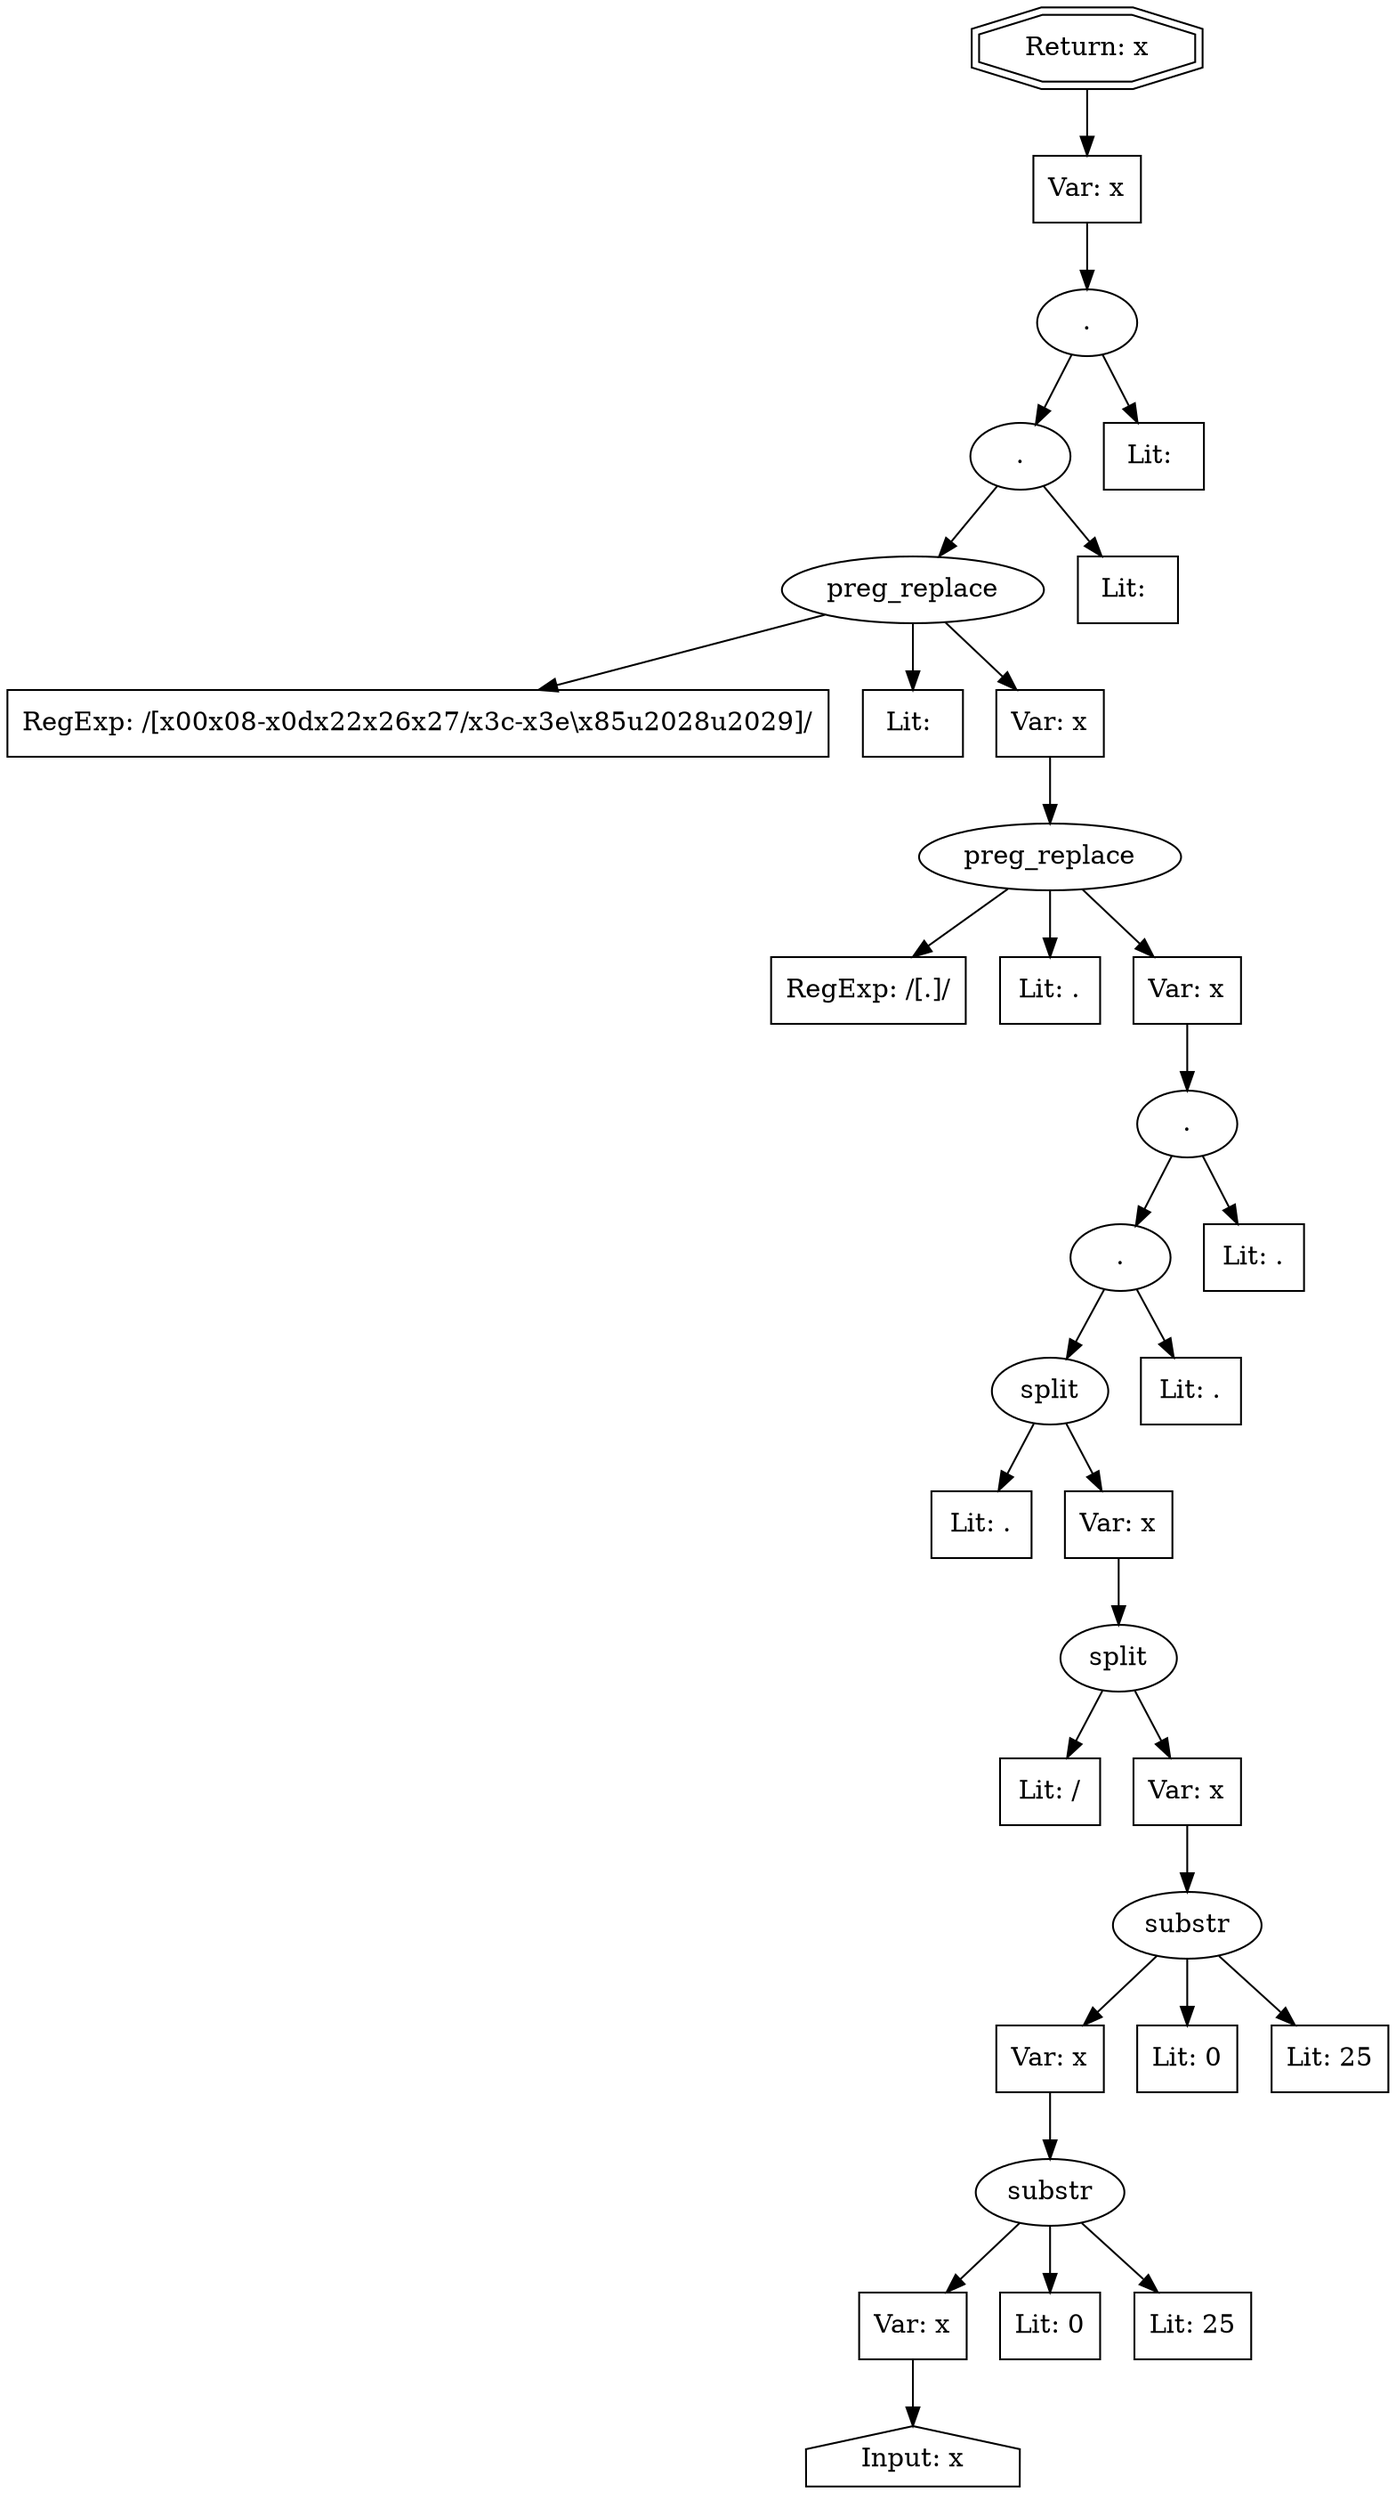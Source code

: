// Finding: 14c2f5ac-6321-4a57-b8fb-83afe8c28dcb
// Finding.url: https://example21.com/research/#";};});taintfoxLog('a0e613fccfa146fb97369bb159b52304')//
// Finding.parentloc: https://example21.com/research/#";};});taintfoxLog('a0e613fccfa146fb97369bb159b52304')//
// Finding.domain: example21.com
// Finding.base_domain: example21.com
// Finding.source: location.href
// Finding.sink: eval
// Sanitizer.score: 32
// Sanitizer.name: Td
// Sanitizer.location: https://www.example22.com/gtm.js?id=GTM-W5SR4XD - Td:2534:58
// Finding.begin: 118
// Finding.end: 121
// Finding.original_uuid: 1cab9b0e-925c-4565-89e7-ab03f352e5a5
// Finding.TwentyFiveMillionFlowsId: 1588107044
// Finding.script: https://www.example22.com/gtm.js?id=GTM-W5SR4XD
// Finding.line: 3
// Exploit.uuid: a0e613fc-cfa1-46fb-9736-9bb159b52304
// Exploit.success: false
// Exploit.status: validated
// Exploit.method: C
// Exploit.type: js
// Exploit.token: Literal
// Exploit.content: =; Path=/; Expires=Thu, 01 Jan 1970 00:00:01 GMT;Domain=example21.com
// Exploit.quote_type: None
// Exploit.tag: None
// Exploit.break_out: ";};});
// Exploit.break_in: //
// Exploit.payload: ";};});taintfoxLog(1)//
// Exploit.begin_taint_url: 8
// Exploit.end_taint_url: 11
// Exploit.replace_begin_url: 25
// Exploit.replace_end_url: 25
// Exploit.replace_begin_param: 121
// Exploit.replace_end_param: 121
// Issues.LargestEncodeAttrStringChain: 0
// Issues.LargestTextFragmentEncodeChainLength: 0
// Issues.HasApproximation: true
// Issues.HasMissingImplementation: false
// Issues.HasInfiniteRegexWithFunctionReplacer: false
// Issues.MergedSplitAndJoins: true
// Issues.HasUrlInRhsOfReplace: false
// Issues.HasUrlInLhsOfReplace: false
// Issues.HasCookieValueInLhsOfreplace: false
// Issues.HasCookieValueInRhsOfreplace: false
// Issues.HasCookieValueInMatchPattern: false
// Issues.HasCookieValueInExecPattern: false
// Issues.RemovedLRConcats: false
// Issues.RemovedReplaceArtifacts: false
// Issues.HasUrlInMatchPattern: false
// Issues.HasUrlInExecPattern: false
// Issues.RemovedNOPreplaces: false
// Issues.Known_sanitizer: false
// DepGraph.hash: 1369608548
// DepGraph.sanitizer_hash: -1299001082
// Merged split and join statements 
// Approximated Implementation for: replace([\x00\x08-\x0d\x22\x26\x27\/\x3c-\x3e\\\x85\u2028\u2029]/g: 1, s: 0, u: 0, m: 0, i: 0 [escapes(<: 1, >: 1, &: 1, ": 1, ': 1, /: 1, \: 1, =: 1), function_rhs: true], 'function(a){return ud[a]}') - Other Exception: ReferenceError: ud is not defined 
digraph cfg {
n0 [shape=house, label="Input: x"];
n1 [shape=ellipse, label="substr"];
n2 [shape=box, label="Var: x"];
n3 [shape=box, label="Lit: 0"];
n4 [shape=box, label="Lit: 25"];
n5 [shape=ellipse, label="substr"];
n6 [shape=box, label="Var: x"];
n7 [shape=box, label="Lit: 0"];
n8 [shape=box, label="Lit: 25"];
n9 [shape=ellipse, label="split"];
n10 [shape=box, label="Lit: /"];
n11 [shape=box, label="Var: x"];
n12 [shape=ellipse, label="split"];
n13 [shape=box, label="Lit: ."];
n14 [shape=box, label="Var: x"];
n15 [shape=ellipse, label="."];
n16 [shape=box, label="Lit: ."];
n17 [shape=ellipse, label="."];
n18 [shape=box, label="Lit: ."];
n19 [shape=ellipse, label="preg_replace"];
n20 [shape=box, label="RegExp: /[.]/"];
n21 [shape=box, label="Lit: ."];
n22 [shape=box, label="Var: x"];
n23 [shape=ellipse, label="preg_replace"];
n24 [shape=box, label="RegExp: /[\x00\x08-\x0d\x22\x26\x27\/\x3c-\x3e\\\x85\u2028\u2029]/"];
n25 [shape=box, label="Lit: "];
n26 [shape=box, label="Var: x"];
n27 [shape=ellipse, label="."];
n28 [shape=box, label="Lit: "];
n29 [shape=ellipse, label="."];
n30 [shape=box, label="Lit: "];
n31 [shape=box, label="Var: x"];
n32 [shape=doubleoctagon, label="Return: x"];
n2 -> n0;
n1 -> n2;
n1 -> n3;
n1 -> n4;
n6 -> n1;
n5 -> n6;
n5 -> n7;
n5 -> n8;
n11 -> n5;
n9 -> n10;
n9 -> n11;
n14 -> n9;
n12 -> n13;
n12 -> n14;
n15 -> n16;
n15 -> n12;
n17 -> n15;
n17 -> n18;
n22 -> n17;
n19 -> n20;
n19 -> n21;
n19 -> n22;
n26 -> n19;
n23 -> n24;
n23 -> n25;
n23 -> n26;
n27 -> n28;
n27 -> n23;
n29 -> n27;
n29 -> n30;
n31 -> n29;
n32 -> n31;
}